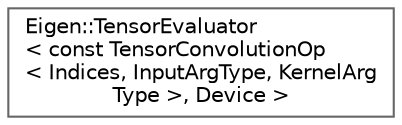 digraph "类继承关系图"
{
 // LATEX_PDF_SIZE
  bgcolor="transparent";
  edge [fontname=Helvetica,fontsize=10,labelfontname=Helvetica,labelfontsize=10];
  node [fontname=Helvetica,fontsize=10,shape=box,height=0.2,width=0.4];
  rankdir="LR";
  Node0 [id="Node000000",label="Eigen::TensorEvaluator\l\< const TensorConvolutionOp\l\< Indices, InputArgType, KernelArg\lType \>, Device \>",height=0.2,width=0.4,color="grey40", fillcolor="white", style="filled",URL="$struct_eigen_1_1_tensor_evaluator_3_01const_01_tensor_convolution_op_3_01_indices_00_01_input_ar27ed28dccb4630db304c3ad822c3d857.html",tooltip=" "];
}
